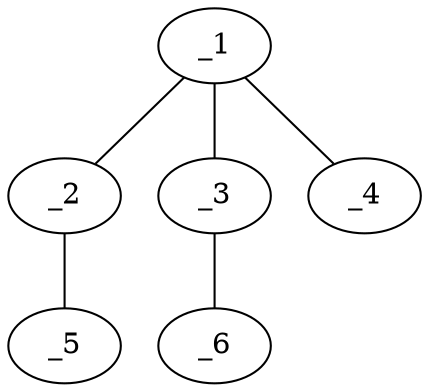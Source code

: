 graph molid4646 {
	_1	 [charge=0,
		chem=1,
		symbol="C  ",
		x="3.7321",
		y="0.25"];
	_2	 [charge=0,
		chem=1,
		symbol="C  ",
		x="4.5981",
		y="0.75"];
	_1 -- _2	 [valence=1];
	_3	 [charge=0,
		chem=1,
		symbol="C  ",
		x="2.866",
		y="0.75"];
	_1 -- _3	 [valence=1];
	_4	 [charge=0,
		chem=5,
		symbol="S  ",
		x="3.7321",
		y="-0.75"];
	_1 -- _4	 [valence=1];
	_5	 [charge=0,
		chem=2,
		symbol="O  ",
		x="5.4641",
		y="0.25"];
	_2 -- _5	 [valence=1];
	_6	 [charge=0,
		chem=5,
		symbol="S  ",
		x=2,
		y="0.25"];
	_3 -- _6	 [valence=1];
}
